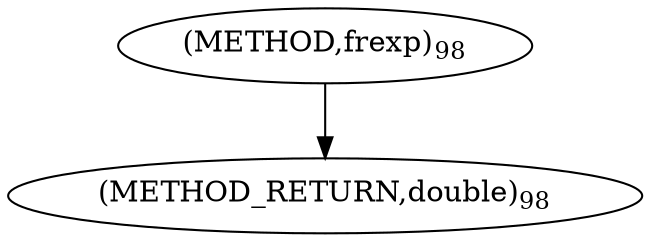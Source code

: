 digraph "frexp" {  
"20547" [label = <(METHOD,frexp)<SUB>98</SUB>> ]
"20550" [label = <(METHOD_RETURN,double)<SUB>98</SUB>> ]
  "20547" -> "20550" 
}
